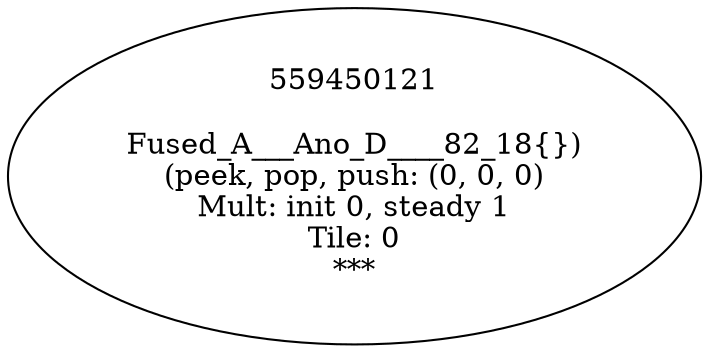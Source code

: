 digraph Flattend {
size = "8, 10.5";
559450121 [ label="559450121\n\nFused_A___Ano_D____82_18{})\n(peek, pop, push: (0, 0, 0)\nMult: init 0, steady 1\nTile: 0\n *** " ];
}
